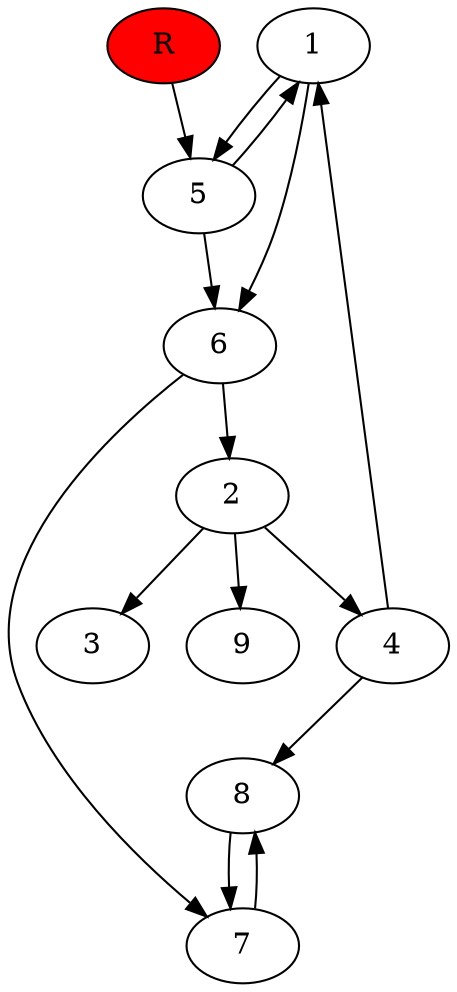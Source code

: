 digraph prb12953 {
	1
	2
	3
	4
	5
	6
	7
	8
	R [fillcolor="#ff0000" style=filled]
	1 -> 5
	1 -> 6
	2 -> 3
	2 -> 4
	2 -> 9
	4 -> 1
	4 -> 8
	5 -> 1
	5 -> 6
	6 -> 2
	6 -> 7
	7 -> 8
	8 -> 7
	R -> 5
}
